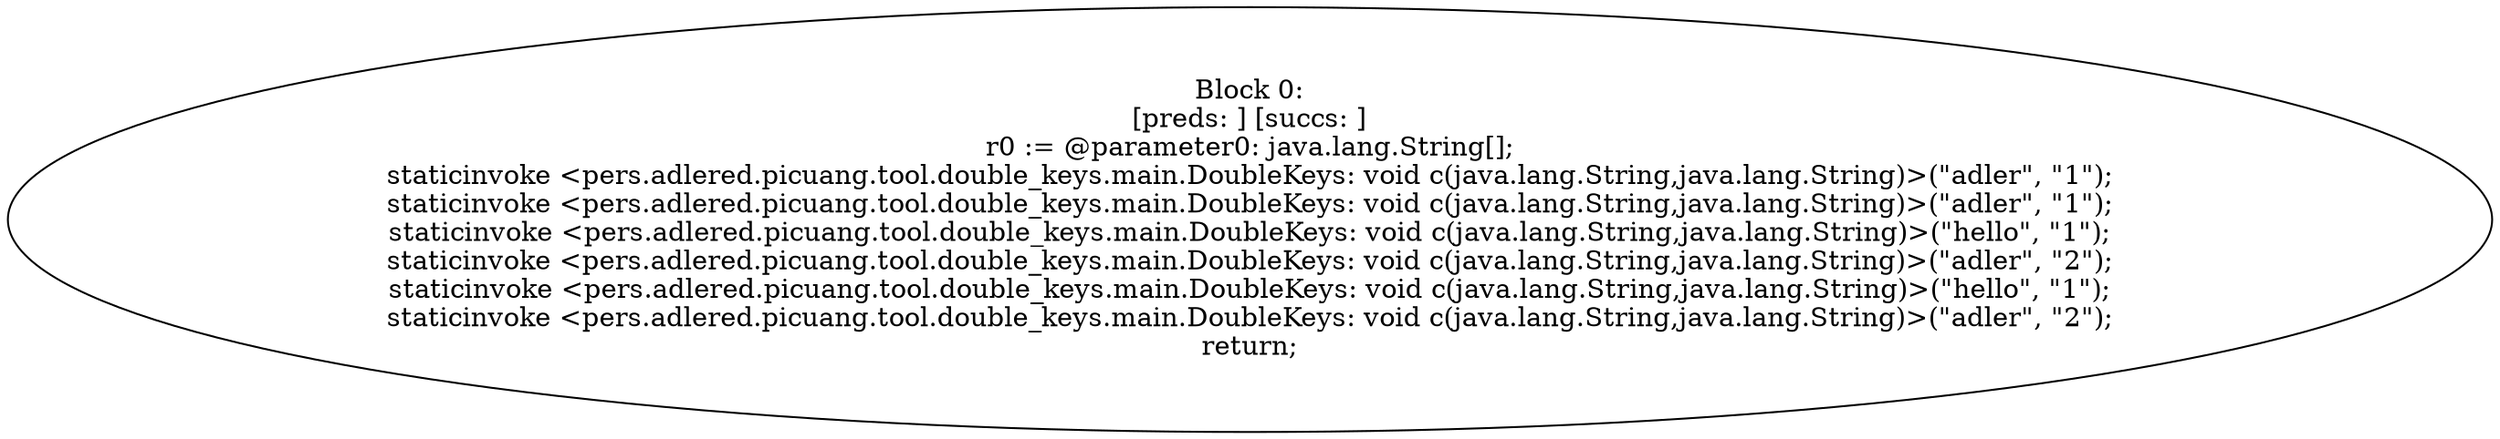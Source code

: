 digraph "unitGraph" {
    "Block 0:
[preds: ] [succs: ]
r0 := @parameter0: java.lang.String[];
staticinvoke <pers.adlered.picuang.tool.double_keys.main.DoubleKeys: void c(java.lang.String,java.lang.String)>(\"adler\", \"1\");
staticinvoke <pers.adlered.picuang.tool.double_keys.main.DoubleKeys: void c(java.lang.String,java.lang.String)>(\"adler\", \"1\");
staticinvoke <pers.adlered.picuang.tool.double_keys.main.DoubleKeys: void c(java.lang.String,java.lang.String)>(\"hello\", \"1\");
staticinvoke <pers.adlered.picuang.tool.double_keys.main.DoubleKeys: void c(java.lang.String,java.lang.String)>(\"adler\", \"2\");
staticinvoke <pers.adlered.picuang.tool.double_keys.main.DoubleKeys: void c(java.lang.String,java.lang.String)>(\"hello\", \"1\");
staticinvoke <pers.adlered.picuang.tool.double_keys.main.DoubleKeys: void c(java.lang.String,java.lang.String)>(\"adler\", \"2\");
return;
"
}
